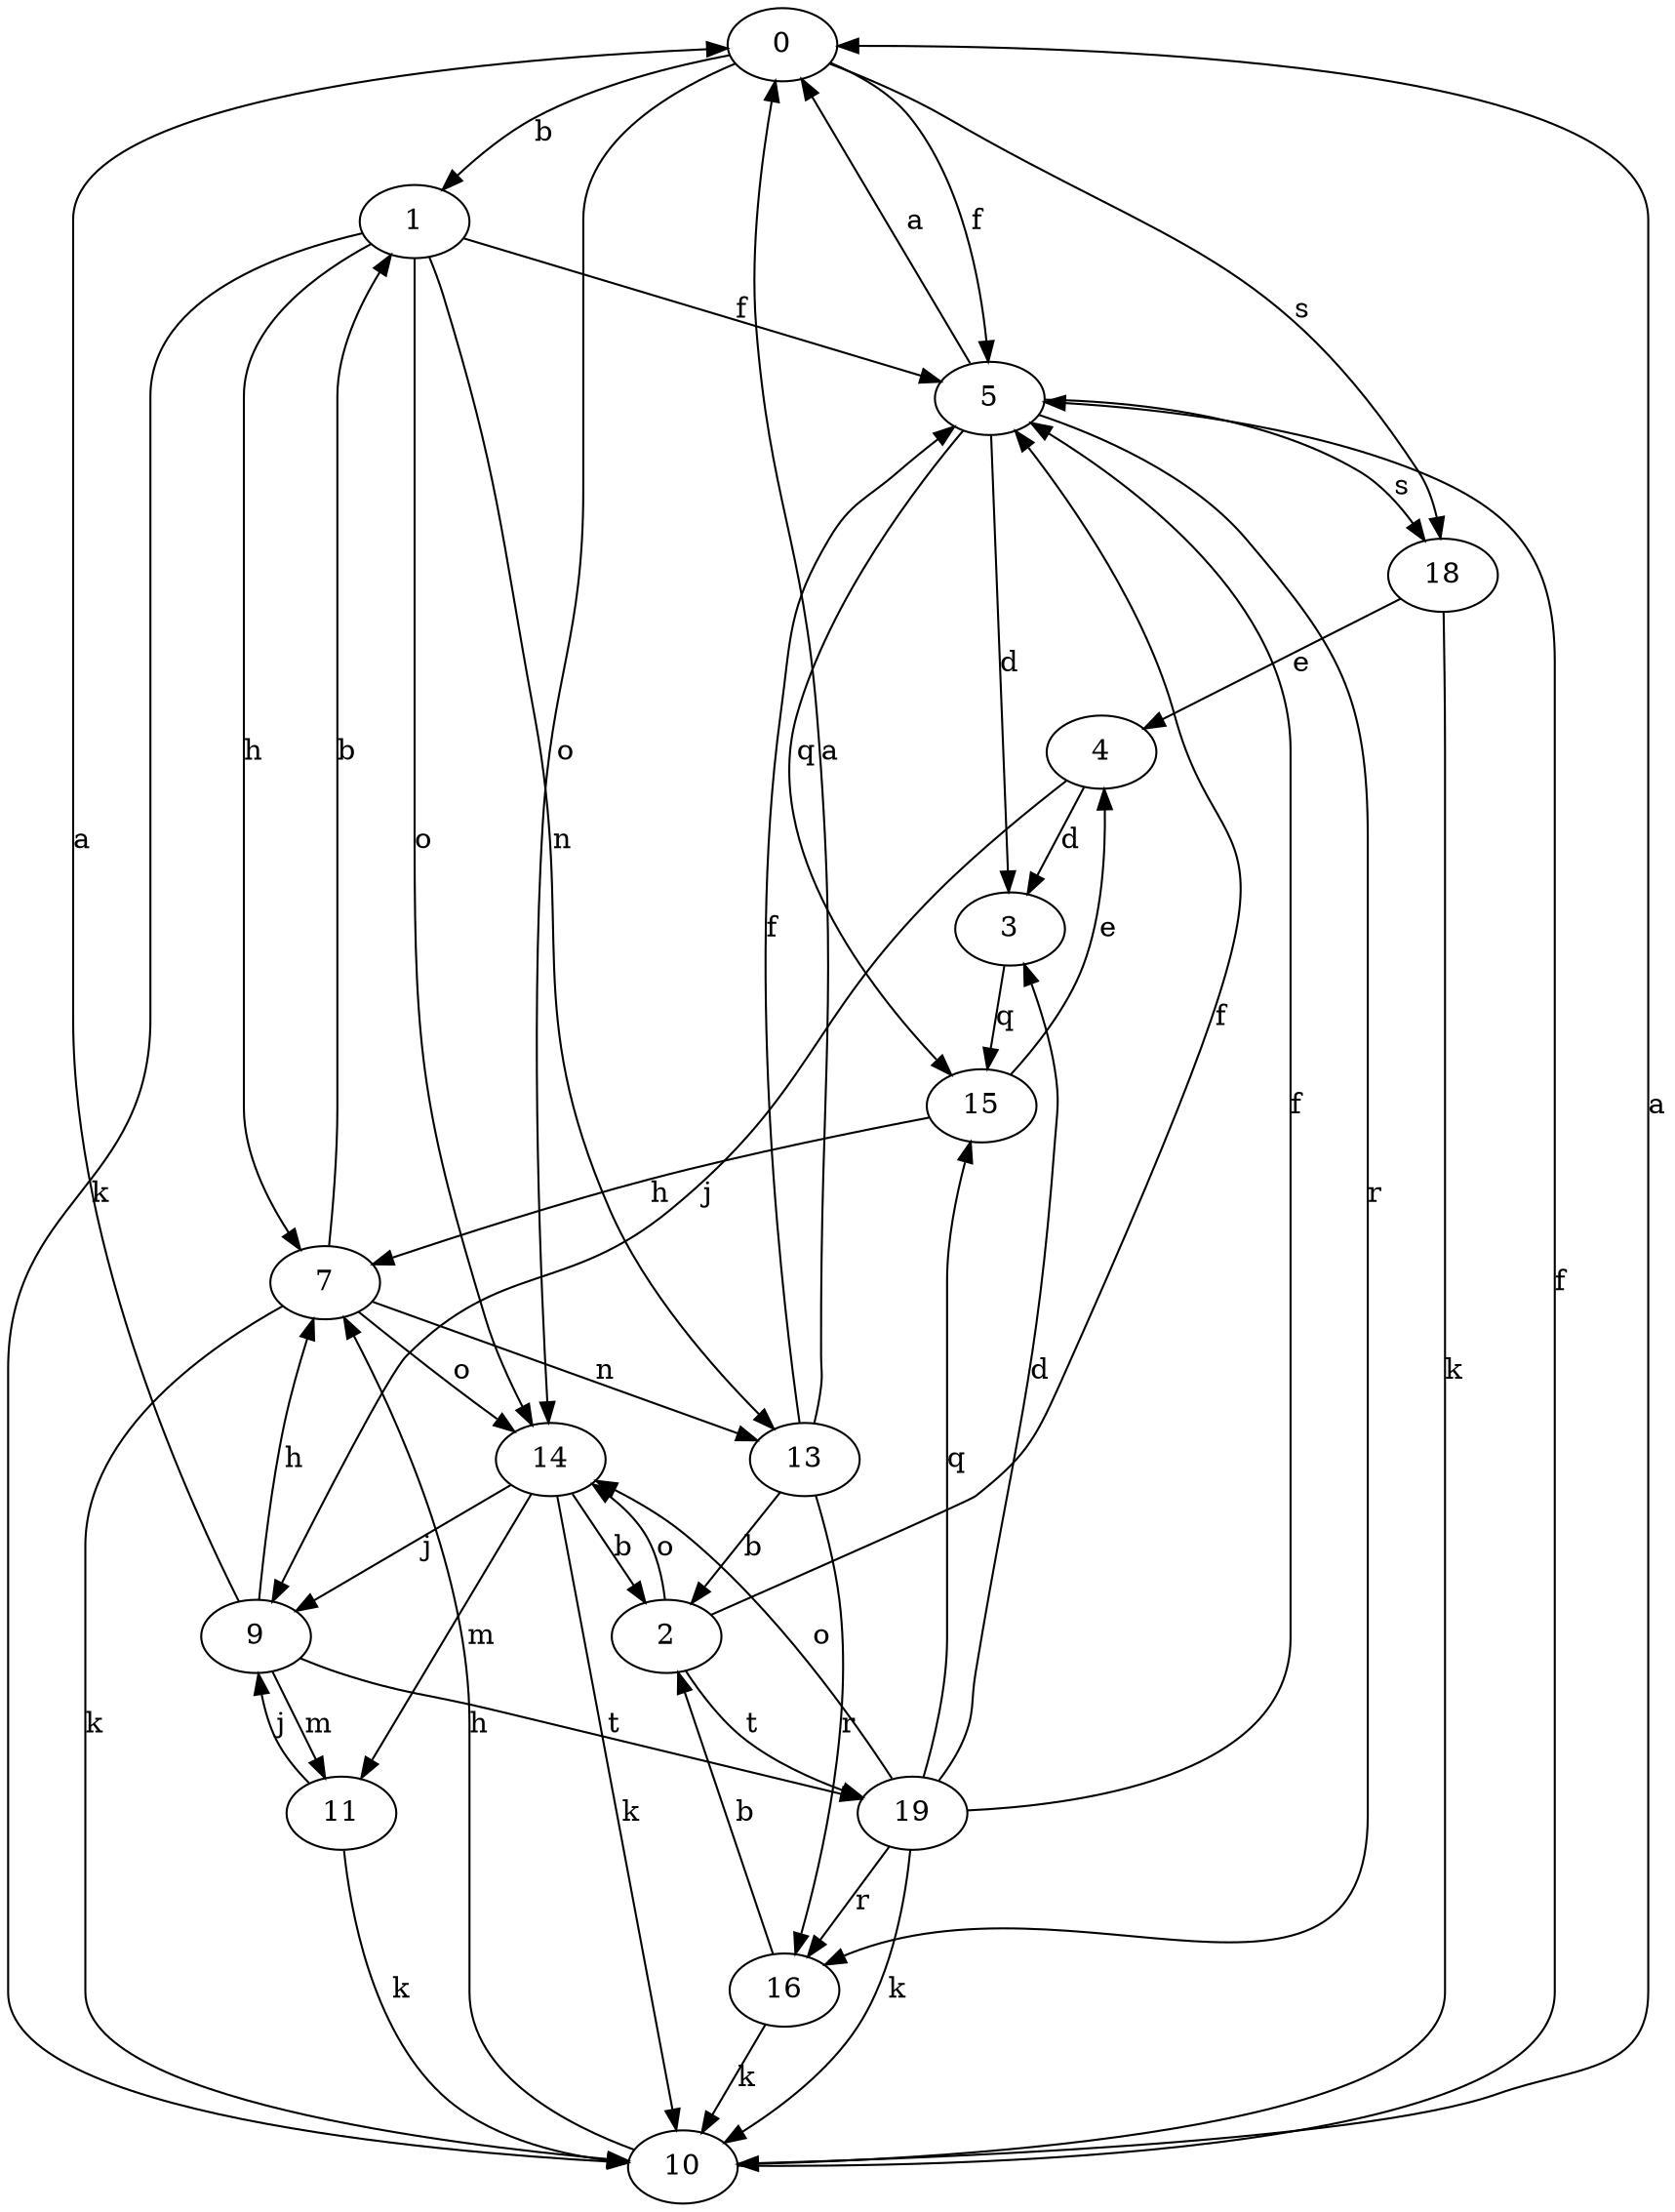 strict digraph  {
0;
1;
2;
3;
4;
5;
7;
9;
10;
11;
13;
14;
15;
16;
18;
19;
0 -> 1  [label=b];
0 -> 5  [label=f];
0 -> 14  [label=o];
0 -> 18  [label=s];
1 -> 5  [label=f];
1 -> 7  [label=h];
1 -> 10  [label=k];
1 -> 13  [label=n];
1 -> 14  [label=o];
2 -> 5  [label=f];
2 -> 14  [label=o];
2 -> 19  [label=t];
3 -> 15  [label=q];
4 -> 3  [label=d];
4 -> 9  [label=j];
5 -> 0  [label=a];
5 -> 3  [label=d];
5 -> 15  [label=q];
5 -> 16  [label=r];
5 -> 18  [label=s];
7 -> 1  [label=b];
7 -> 10  [label=k];
7 -> 13  [label=n];
7 -> 14  [label=o];
9 -> 0  [label=a];
9 -> 7  [label=h];
9 -> 11  [label=m];
9 -> 19  [label=t];
10 -> 0  [label=a];
10 -> 5  [label=f];
10 -> 7  [label=h];
11 -> 9  [label=j];
11 -> 10  [label=k];
13 -> 0  [label=a];
13 -> 2  [label=b];
13 -> 5  [label=f];
13 -> 16  [label=r];
14 -> 2  [label=b];
14 -> 9  [label=j];
14 -> 10  [label=k];
14 -> 11  [label=m];
15 -> 4  [label=e];
15 -> 7  [label=h];
16 -> 2  [label=b];
16 -> 10  [label=k];
18 -> 4  [label=e];
18 -> 10  [label=k];
19 -> 3  [label=d];
19 -> 5  [label=f];
19 -> 10  [label=k];
19 -> 14  [label=o];
19 -> 15  [label=q];
19 -> 16  [label=r];
}
